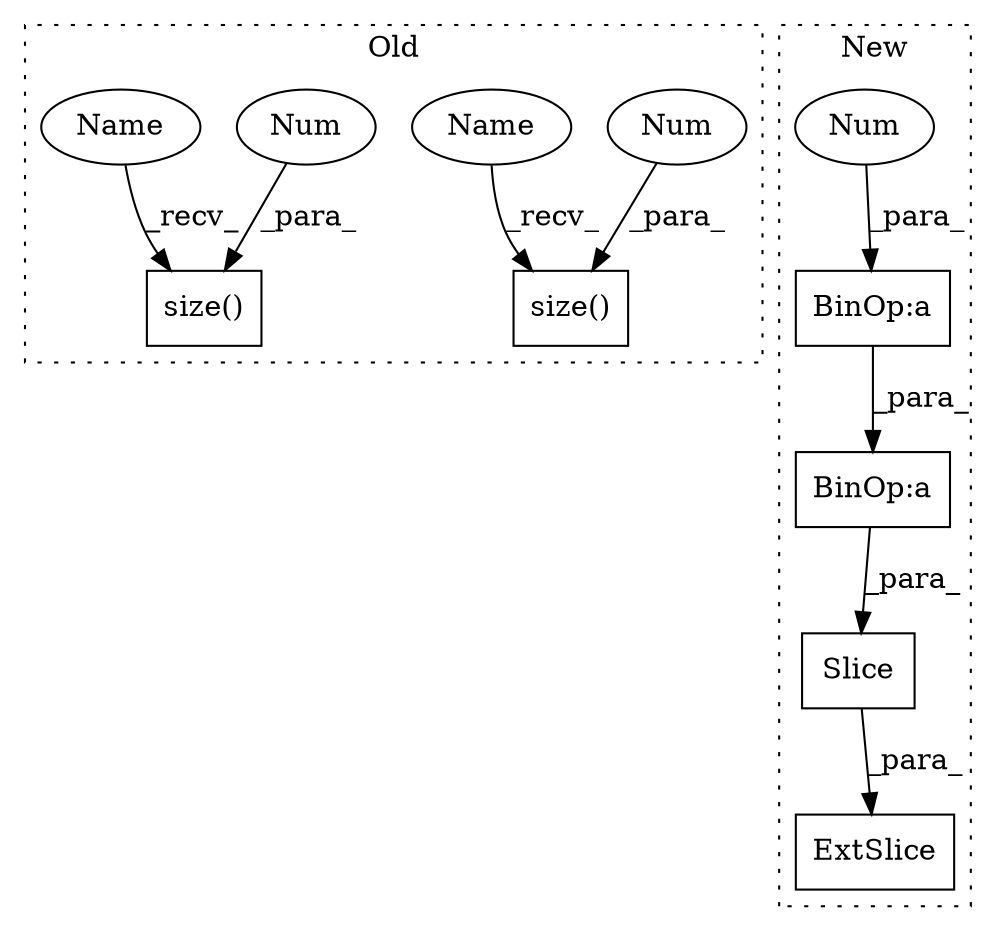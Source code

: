 digraph G {
subgraph cluster0 {
1 [label="size()" a="75" s="14926,14934" l="7,1" shape="box"];
7 [label="Num" a="76" s="14933" l="1" shape="ellipse"];
8 [label="size()" a="75" s="15003,15012" l="7,1" shape="box"];
9 [label="Num" a="76" s="15010" l="2" shape="ellipse"];
10 [label="Name" a="87" s="15003" l="1" shape="ellipse"];
11 [label="Name" a="87" s="14926" l="1" shape="ellipse"];
label = "Old";
style="dotted";
}
subgraph cluster1 {
2 [label="Slice" a="80" s="15358" l="1" shape="box"];
3 [label="BinOp:a" a="82" s="15367" l="4" shape="box"];
4 [label="Num" a="76" s="15371" l="1" shape="ellipse"];
5 [label="BinOp:a" a="82" s="15367" l="8" shape="box"];
6 [label="ExtSlice" a="85" s="15351" l="1" shape="box"];
label = "New";
style="dotted";
}
2 -> 6 [label="_para_"];
3 -> 5 [label="_para_"];
4 -> 3 [label="_para_"];
5 -> 2 [label="_para_"];
7 -> 1 [label="_para_"];
9 -> 8 [label="_para_"];
10 -> 8 [label="_recv_"];
11 -> 1 [label="_recv_"];
}